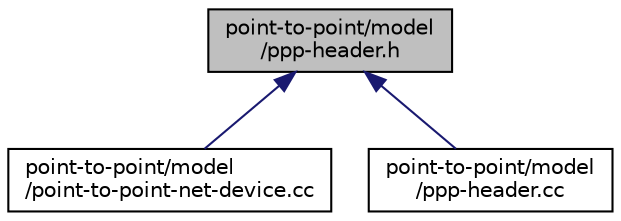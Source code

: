 digraph "point-to-point/model/ppp-header.h"
{
  edge [fontname="Helvetica",fontsize="10",labelfontname="Helvetica",labelfontsize="10"];
  node [fontname="Helvetica",fontsize="10",shape=record];
  Node1 [label="point-to-point/model\l/ppp-header.h",height=0.2,width=0.4,color="black", fillcolor="grey75", style="filled", fontcolor="black"];
  Node1 -> Node2 [dir="back",color="midnightblue",fontsize="10",style="solid"];
  Node2 [label="point-to-point/model\l/point-to-point-net-device.cc",height=0.2,width=0.4,color="black", fillcolor="white", style="filled",URL="$d0/dc9/point-to-point-net-device_8cc.html"];
  Node1 -> Node3 [dir="back",color="midnightblue",fontsize="10",style="solid"];
  Node3 [label="point-to-point/model\l/ppp-header.cc",height=0.2,width=0.4,color="black", fillcolor="white", style="filled",URL="$da/d6a/ppp-header_8cc.html"];
}
